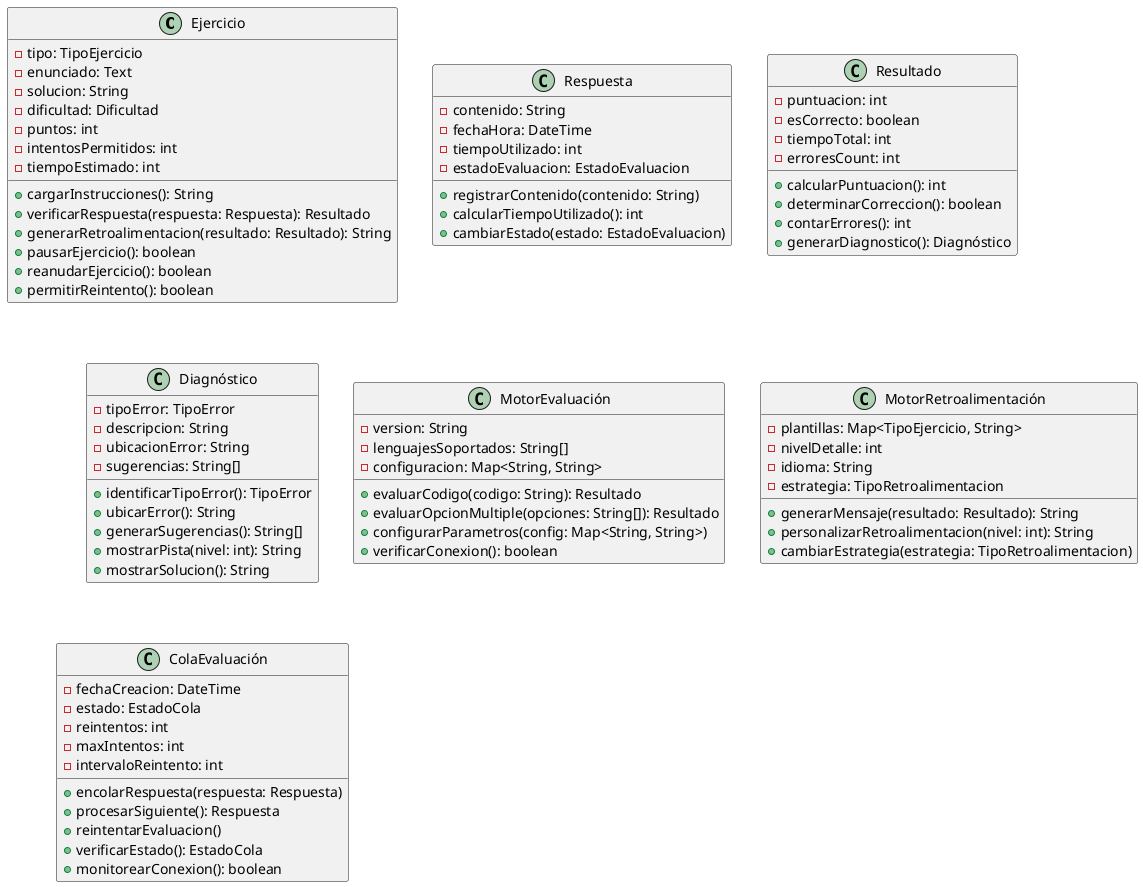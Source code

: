 @startuml
class Ejercicio {
  - tipo: TipoEjercicio
  - enunciado: Text
  - solucion: String
  - dificultad: Dificultad
  - puntos: int
  - intentosPermitidos: int
  - tiempoEstimado: int
  
  + cargarInstrucciones(): String
  + verificarRespuesta(respuesta: Respuesta): Resultado
  + generarRetroalimentacion(resultado: Resultado): String
  + pausarEjercicio(): boolean
  + reanudarEjercicio(): boolean
  + permitirReintento(): boolean
}

class Respuesta {
  - contenido: String
  - fechaHora: DateTime
  - tiempoUtilizado: int
  - estadoEvaluacion: EstadoEvaluacion
  
  + registrarContenido(contenido: String)
  + calcularTiempoUtilizado(): int
  + cambiarEstado(estado: EstadoEvaluacion)
}

class Resultado {
  - puntuacion: int
  - esCorrecto: boolean
  - tiempoTotal: int
  - erroresCount: int
  
  + calcularPuntuacion(): int
  + determinarCorreccion(): boolean
  + contarErrores(): int
  + generarDiagnostico(): Diagnóstico
}

class Diagnóstico {
  - tipoError: TipoError
  - descripcion: String
  - ubicacionError: String
  - sugerencias: String[]
  
  + identificarTipoError(): TipoError
  + ubicarError(): String
  + generarSugerencias(): String[]
  + mostrarPista(nivel: int): String
  + mostrarSolucion(): String
}

class MotorEvaluación {
  - version: String
  - lenguajesSoportados: String[]
  - configuracion: Map<String, String>
  
  + evaluarCodigo(codigo: String): Resultado
  + evaluarOpcionMultiple(opciones: String[]): Resultado
  + configurarParametros(config: Map<String, String>)
  + verificarConexion(): boolean
}

class MotorRetroalimentación {
  - plantillas: Map<TipoEjercicio, String>
  - nivelDetalle: int
  - idioma: String
  - estrategia: TipoRetroalimentacion
  
  + generarMensaje(resultado: Resultado): String
  + personalizarRetroalimentacion(nivel: int): String
  + cambiarEstrategia(estrategia: TipoRetroalimentacion)
}

class ColaEvaluación {
  - fechaCreacion: DateTime
  - estado: EstadoCola
  - reintentos: int
  - maxIntentos: int
  - intervaloReintento: int
  
  + encolarRespuesta(respuesta: Respuesta)
  + procesarSiguiente(): Respuesta
  + reintentarEvaluacion()
  + verificarEstado(): EstadoCola
  + monitorearConexion(): boolean
}

' Enums (igual que antes)
@enduml